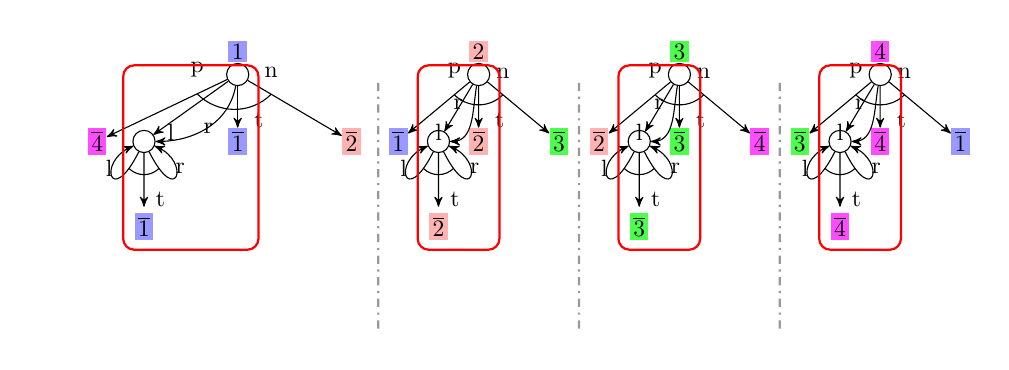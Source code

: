 \usetikzlibrary{arrows,fit}
\begin{tikzpicture}
[
	scale=0.85,
	transform shape
%	edge from parent/.style={draw,->,>=stealth'}
]

\path[use as bounding box] (-30mm,7mm) rectangle (111mm,-40mm);

\definecolor{ref1col}{rgb}{0.6,0.6,1.0}
\definecolor{ref2col}{rgb}{1.0,0.7,0.7}
\definecolor{ref3col}{rgb}{0.3,1.0,0.3}
\definecolor{ref4col}{rgb}{1.0,0.3,1.0}

\tikzstyle{state}=[draw,circle]
\tikzstyle{trans}=[draw,->,>=stealth']
\tikzstyle{abstr}=[draw,dotted,thick]
\tikzstyle{ref}=[rectangle,inner sep=0.5mm]
\tikzstyle{sepline}=[draw=black!40,thick,dashdotted]

% Automaton 1
\node[state] (q1) at (0mm,0mm) {};
\node[ref,fill=ref1col] (r4) [below of=q1] {$\overline{1}$};
\node[state,node distance=14mm] (r3) [left of=r4] {};
\node[ref,fill=ref4col,node distance=7mm] (r1) [left of=r3] {$\overline{4}$};
\node[] (r5) [right of=r4] {};
\node[ref,fill=ref2col,node distance=7mm] (r2) [right of=r5] {$\overline{2}$};

\draw (q1) edge[trans] node[near start,label={above:p}] (r1mid) {} (r1);
\draw (q1) edge[trans] node[near start,label={above:n}] (r2mid) {} (r2);
\draw (q1) edge[trans] node[label={below left:l}] {} (r3);
\draw (q1) edge[trans] node[near start,label={below right:t}] (r4mid) {} (r4);
\draw (q1) edge[trans,out=260,in=0] node[near start,label={[label distance=-0.8mm]below left:r}] (r5mid) {} (r3);
\draw (r1mid.center) to[out=-45,in=225] (r2mid.center);

\node[anchor=south,ref,fill=ref1col] at (q1.north) {1};

\node[inner sep=0] (s2) [below of=r3] {};
\node[ref,fill=ref1col,yshift=-2.5mm] (s2p) at (s2.south) {$\overline{1}$};

\draw[trans] (r3) .. controls +(-5mm,-10mm) and +(-7mm,-3mm) .. node[very near start,label={left:l}] (s1mid) {} (r3);
\draw (r3) edge[trans] node[label={[label distance=-1mm]below right:t}] {} (s2);
\draw[trans] (r3) .. controls +(5mm,-10mm) and +(7mm,-3mm) .. node[very near start,label={right:r}] (s3mid) {} (r3);
\draw (s1mid.center) to[out=-45,in=225] (s3mid.center);

\node (adfdfds) [right of=q1,xshift=11mm] {};
\node (adfdfds2) [below of=adfdfds,yshift=-30mm] {};
\draw[sepline] (adfdfds) edge (adfdfds2);

% Automaton 2
\node[state] (bq1) [right of=q1,xshift=26mm] {};
\node[ref,fill=ref2col] (br4) [below of=bq1] {$\overline{2}$};
\node[state] (br3) [node distance=6mm,left of=br4] {};
\node[ref,fill=ref1col] (br1) [node distance=6mm,left of=br3] {$\overline{1}$};
\node[] (br5) [node distance=6mm,right of=br4] {};
\node[ref,fill=ref3col] (br2) [node distance=6mm,right of=br5] {$\overline{3}$};

\draw (bq1) edge[trans] node[near start,label={above:p}] (br1mid) {} (br1);
\draw (bq1) edge[trans] node[near start,label={above:n}] (br2mid) {} (br2);
\draw (bq1) edge[trans] node[label={below left:l}] {} (br3);
\draw (bq1) edge[trans] node[near start,label={below right:t}] (br4mid) {} (br4);
\draw (bq1) edge[trans,out=260,in=0] node[near start,label={[label distance=-0.8mm]left:r}] (br5mid) {} (br3);
\draw (br1mid.center) to[out=-45,in=225] (br2mid.center);

\node[anchor=south,ref,fill=ref2col] at (bq1.north) {2};

\node[inner sep=0] (bs2) [below of=br3] {};
\node[ref,fill=ref2col,yshift=-2.5mm] (bs2p) at (bs2.south) {$\overline{2}$};

\draw[trans] (br3) .. controls +(-5mm,-10mm) and +(-7mm,-3mm) .. node[very near start,label={left:l}] (bs1mid) {} (br3);
\draw (br3) edge[trans] node[label={[label distance=-1mm]below right:t}] {} (bs2);
\draw[trans] (br3) .. controls +(5mm,-10mm) and +(7mm,-3mm) .. node[very near start,label={right:r}] (bs3mid) {} (br3);
\draw (bs1mid.center) to[out=-45,in=225] (bs3mid.center);


\node (badfdfds) [right of=bq1,xshift=5mm] {};
\node (badfdfds2) [below of=badfdfds,yshift=-30mm] {};
\draw[sepline] (badfdfds) edge (badfdfds2);


% Automaton 3
\node[state] (cq1) [right of=bq1,xshift=20mm] {};
\node[ref,fill=ref3col] (cr4) [below of=cq1] {$\overline{3}$};
\node[state] (cr3) [node distance=6mm,left of=cr4] {};
\node[ref,fill=ref2col] (cr1) [node distance=6mm,left of=cr3] {$\overline{2}$};
\node[] (cr5) [node distance=6mm,right of=cr4] {};
\node[ref,fill=ref4col] (cr2) [node distance=6mm,right of=cr5] {$\overline{4}$};

\draw (cq1) edge[trans] node[near start,label={above:p}] (cr1mid) {} (cr1);
\draw (cq1) edge[trans] node[near start,label={above:n}] (cr2mid) {} (cr2);
\draw (cq1) edge[trans] node[label={below left:l}] {} (cr3);
\draw (cq1) edge[trans] node[near start,label={below right:t}] (cr4mid) {} (cr4);
\draw (cq1) edge[trans,out=260,in=0] node[near start,label={[label distance=-0.8mm]left:r}] (cr5mid) {} (cr3);
\draw (cr1mid.center) to[out=-45,in=225] (cr2mid.center);

\node[anchor=south,ref,fill=ref3col] at (cq1.north) {3};

\node[inner sep=0] (cs2) [below of=cr3] {};
\node[ref,fill=ref3col,yshift=-2.5mm] (cs2p) at (cs2.south) {$\overline{3}$};

\draw[trans] (cr3) .. controls +(-5mm,-10mm) and +(-7mm,-3mm) .. node[very near start,label={left:l}] (cs1mid) {} (cr3);
\draw (cr3) edge[trans] node[label={[label distance=-1mm]below right:t}] {} (cs2);
\draw[trans] (cr3) .. controls +(5mm,-10mm) and +(7mm,-3mm) .. node[very near start,label={right:r}] (cs3mid) {} (cr3);
\draw (cs1mid.center) to[out=-45,in=225] (cs3mid.center);

\node (cadfdfds) [right of=cq1,xshift=5mm] {};
\node (cadfdfds2) [below of=cadfdfds,yshift=-30mm] {};
\draw[sepline] (cadfdfds) edge (cadfdfds2);



% Automaton 4
\node[state] (dq1) [right of=cq1,xshift=20mm] {};
\node[ref,fill=ref4col] (dr4) [below of=dq1] {$\overline{4}$};
\node[state] (dr3) [node distance=6mm,left of=dr4] {};
\node[ref,fill=ref3col] (dr1) [node distance=6mm,left of=dr3] {$\overline{3}$};
\node[] (dr5) [node distance=6mm,right of=dr4] {};
\node[ref,fill=ref1col] (dr2) [node distance=6mm,right of=dr5] {$\overline{1}$};

\draw (dq1) edge[trans] node[near start,label={above:p}] (dr1mid) {} (dr1);
\draw (dq1) edge[trans] node[near start,label={above:n}] (dr2mid) {} (dr2);
\draw (dq1) edge[trans] node[label={below left:l}] {} (dr3);
\draw (dq1) edge[trans] node[near start,label={below right:t}] (dr4mid) {} (dr4);
\draw (dq1) edge[trans,out=260,in=0] node[near start,label={[label distance=-0.8mm]left:r}] (dr5mid) {} (dr3);
\draw (dr1mid.center) to[out=-45,in=225] (dr2mid.center);

\node[anchor=south,ref,fill=ref4col] at (dq1.north) {4};

\node[inner sep=0] (ds2) [below of=dr3] {};
\node[ref,fill=ref4col,yshift=-2.5mm] (ds2p) at (ds2.south) {$\overline{4}$};

\draw[trans] (dr3) .. controls +(-5mm,-10mm) and +(-7mm,-3mm) .. node[very near start,label={left:l}] (ds1mid) {} (dr3);
\draw (dr3) edge[trans] node[label={[label distance=-1mm]below right:t}] {} (ds2);
\draw[trans] (dr3) .. controls +(5mm,-10mm) and +(7mm,-3mm) .. node[very near start,label={right:r}] (ds3mid) {} (dr3);
\draw (ds1mid.center) to[out=-45,in=225] (ds3mid.center);

\node[thick,fit=(q1.east) (r3) (r4) (s2p),rounded corners,draw=red] {};
\node[thick,fit=(bq1.east) (br3) (br4) (bs2p),rounded corners,draw=red] {};
\node[thick,fit=(cq1.east) (cr3) (cr4) (cs2p),rounded corners,draw=red] {};
\node[thick,fit=(dq1.east) (dr3) (dr4) (ds2p),rounded corners,draw=red] {};

\end{tikzpicture}

